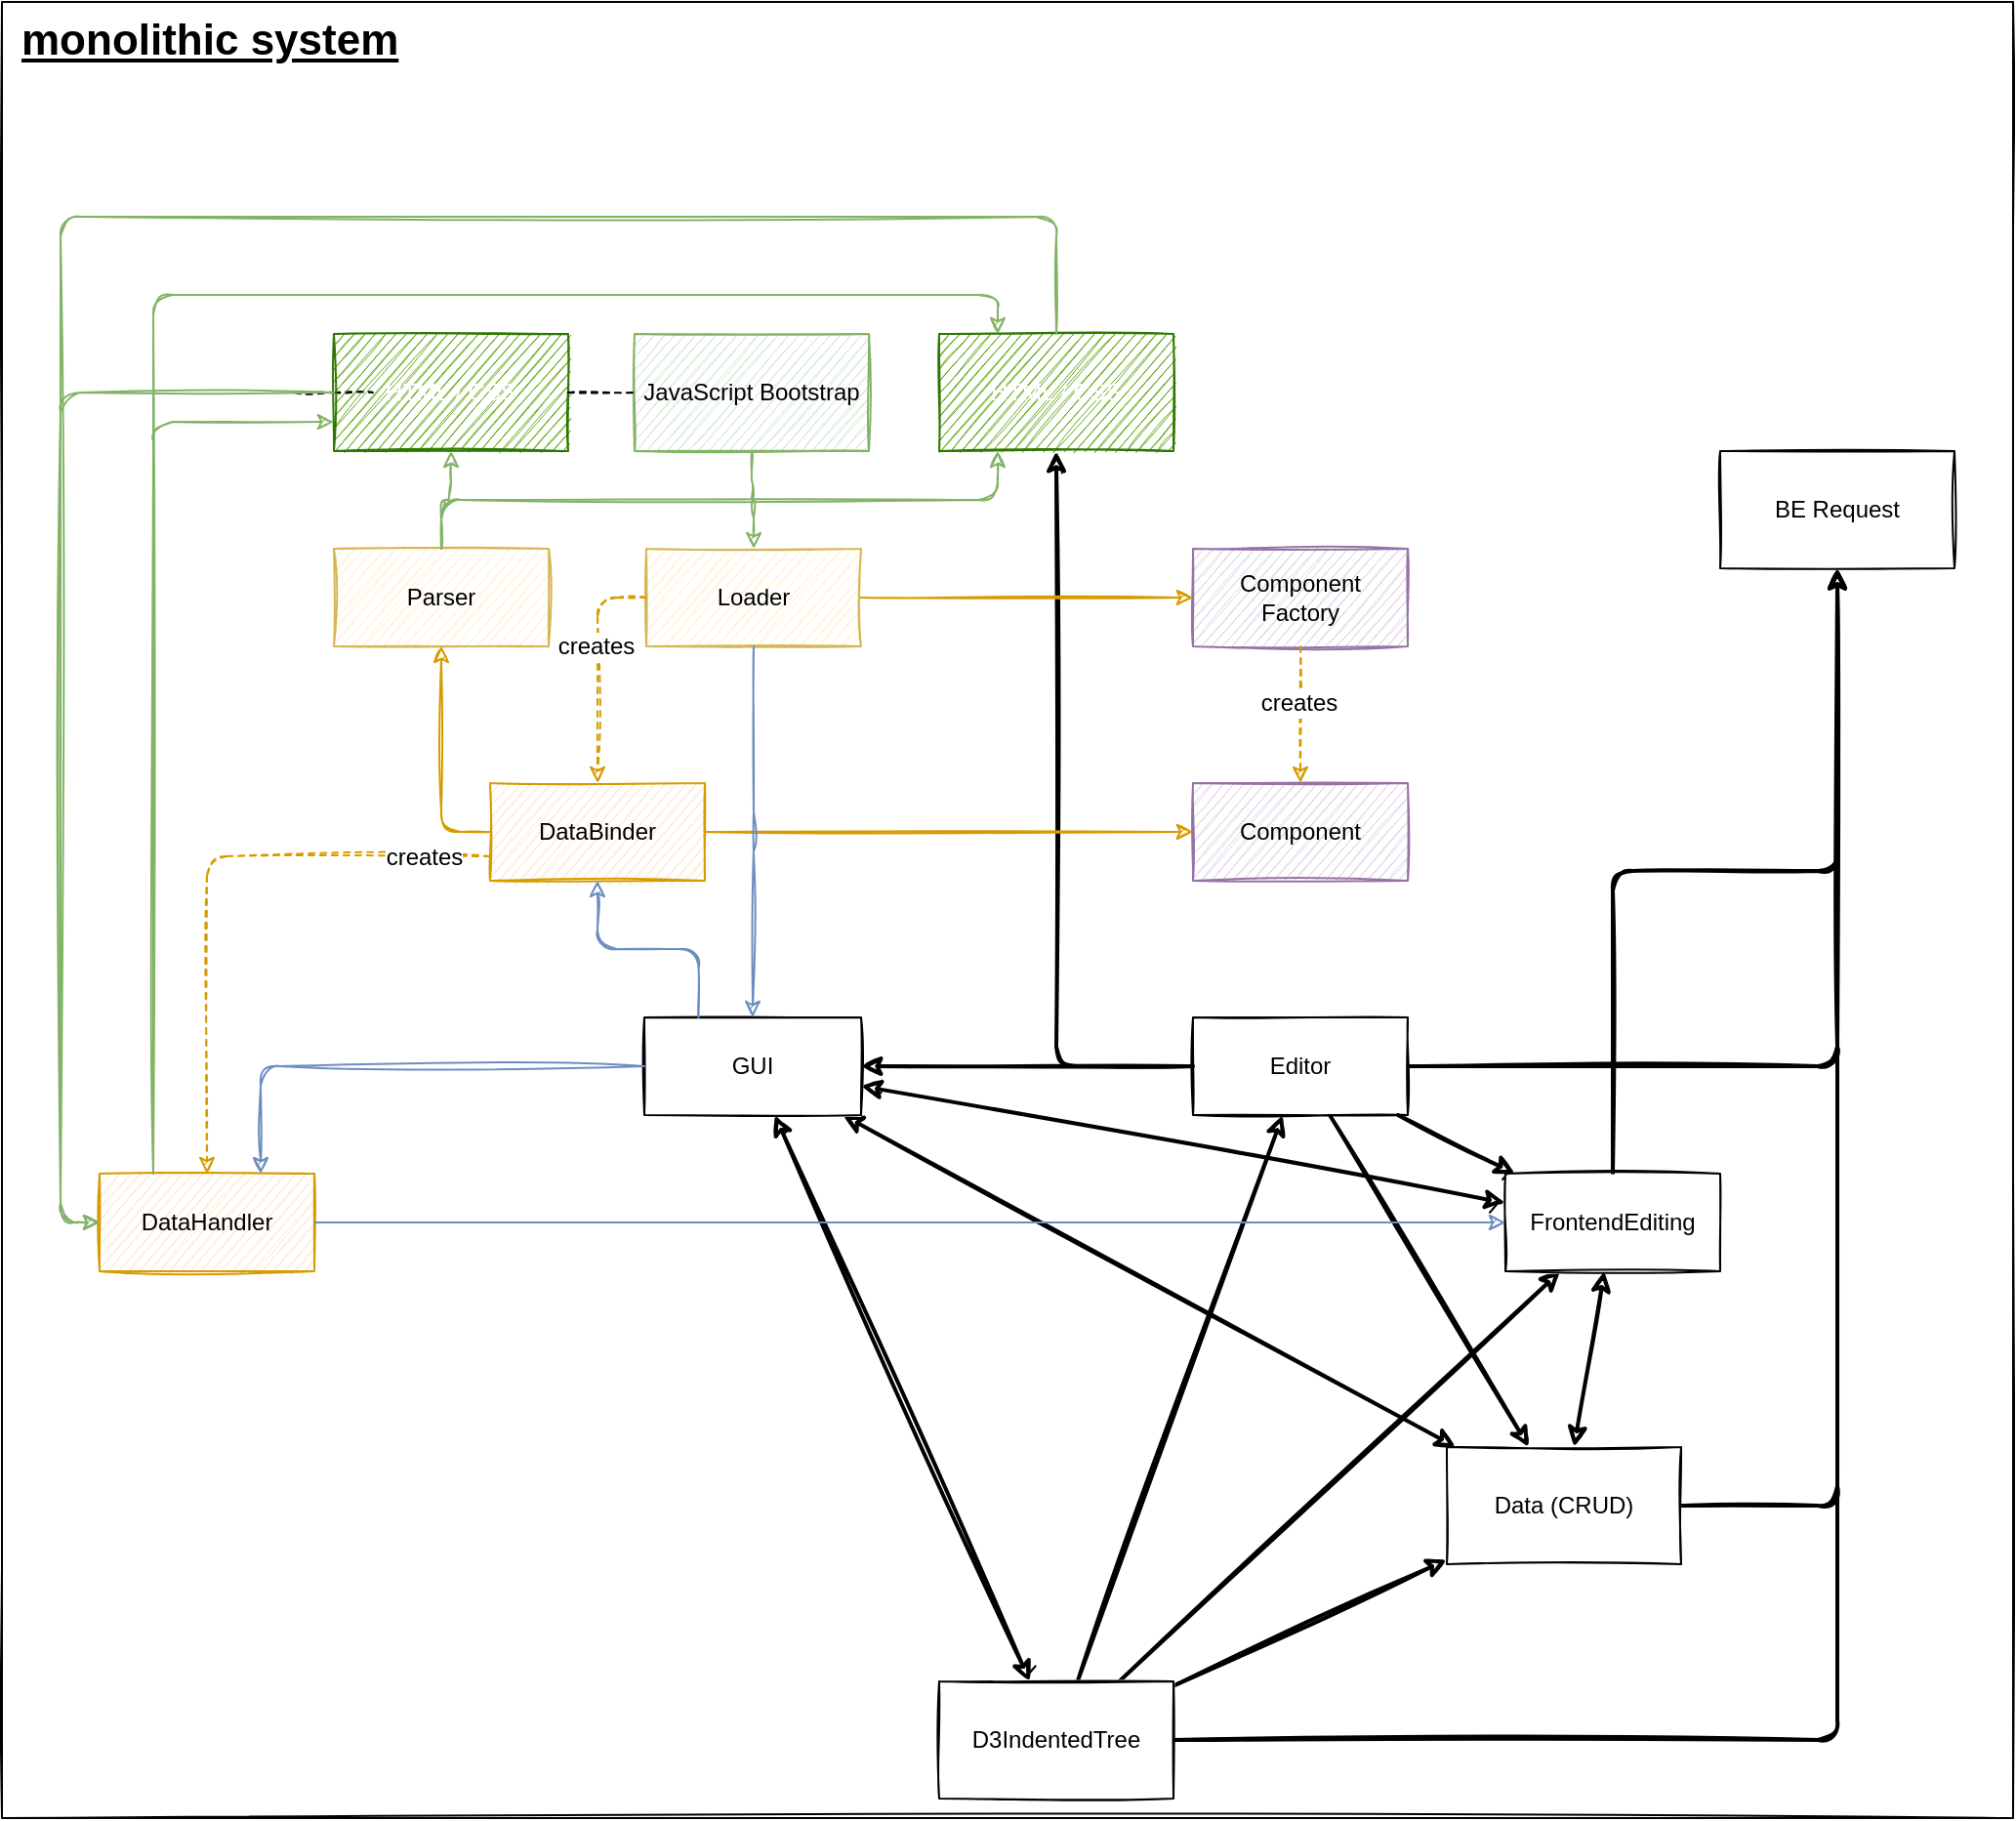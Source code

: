 <mxfile version="14.4.3" type="device"><diagram id="xh8fITyu-y1yvTVHRP7I" name="DataBinder"><mxGraphModel dx="1687" dy="1100" grid="1" gridSize="10" guides="1" tooltips="1" connect="1" arrows="1" fold="1" page="1" pageScale="1" pageWidth="827" pageHeight="1169" math="0" shadow="0"><root><mxCell id="fJcM18ZDRUr0UlB6eHiG-0"/><mxCell id="qU8_uHRucR1Mg3eOXLal-20" value="Monolithic Backend" style="locked=1;" parent="fJcM18ZDRUr0UlB6eHiG-0"/><mxCell id="qU8_uHRucR1Mg3eOXLal-21" value="BE Request" style="whiteSpace=wrap;html=1;sketch=1;" vertex="1" parent="qU8_uHRucR1Mg3eOXLal-20"><mxGeometry x="1590" y="990" width="120" height="60" as="geometry"/></mxCell><mxCell id="qU8_uHRucR1Mg3eOXLal-22" style="edgeStyle=orthogonalEdgeStyle;orthogonalLoop=1;jettySize=auto;html=1;entryX=0.5;entryY=1;entryDx=0;entryDy=0;strokeWidth=2;sketch=1;" edge="1" parent="qU8_uHRucR1Mg3eOXLal-20" source="qU8_uHRucR1Mg3eOXLal-23" target="qU8_uHRucR1Mg3eOXLal-21"><mxGeometry x="-35" y="1015" as="geometry"/></mxCell><mxCell id="qU8_uHRucR1Mg3eOXLal-23" value="Data (CRUD)" style="whiteSpace=wrap;html=1;sketch=1;" vertex="1" parent="qU8_uHRucR1Mg3eOXLal-20"><mxGeometry x="1450" y="1500" width="120" height="60" as="geometry"/></mxCell><mxCell id="qU8_uHRucR1Mg3eOXLal-24" style="orthogonalLoop=1;jettySize=auto;html=1;strokeWidth=2;fillColor=#f8cecc;startArrow=classic;startFill=1;sketch=1;" edge="1" parent="qU8_uHRucR1Mg3eOXLal-20" source="9rMrVj0VDkO1Yk50YTxO-75" target="qU8_uHRucR1Mg3eOXLal-23"><mxGeometry x="-35" y="1015" as="geometry"/></mxCell><mxCell id="qU8_uHRucR1Mg3eOXLal-26" style="edgeStyle=orthogonalEdgeStyle;orthogonalLoop=1;jettySize=auto;html=1;entryX=0.5;entryY=1;entryDx=0;entryDy=0;fillColor=#f8cecc;strokeWidth=2;sketch=1;" edge="1" parent="qU8_uHRucR1Mg3eOXLal-20" source="9rMrVj0VDkO1Yk50YTxO-76" target="qU8_uHRucR1Mg3eOXLal-21"><mxGeometry x="-35" y="1015" as="geometry"/></mxCell><mxCell id="qU8_uHRucR1Mg3eOXLal-27" style="orthogonalLoop=1;jettySize=auto;html=1;strokeWidth=2;fillColor=#f8cecc;startArrow=classic;startFill=1;sketch=1;" edge="1" parent="qU8_uHRucR1Mg3eOXLal-20" source="9rMrVj0VDkO1Yk50YTxO-76" target="9rMrVj0VDkO1Yk50YTxO-75"><mxGeometry x="-35" y="1015" as="geometry"/></mxCell><mxCell id="qU8_uHRucR1Mg3eOXLal-29" style="orthogonalLoop=1;jettySize=auto;html=1;strokeWidth=2;fillColor=#f8cecc;startArrow=classic;startFill=1;sketch=1;" edge="1" parent="qU8_uHRucR1Mg3eOXLal-20" source="qU8_uHRucR1Mg3eOXLal-23" target="9rMrVj0VDkO1Yk50YTxO-76"><mxGeometry x="-35" y="1015" as="geometry"/></mxCell><mxCell id="qU8_uHRucR1Mg3eOXLal-30" style="edgeStyle=orthogonalEdgeStyle;orthogonalLoop=1;jettySize=auto;html=1;entryX=0.5;entryY=1;entryDx=0;entryDy=0;strokeWidth=2;fillColor=#f8cecc;sketch=1;" edge="1" parent="qU8_uHRucR1Mg3eOXLal-20" source="9rMrVj0VDkO1Yk50YTxO-83" target="qU8_uHRucR1Mg3eOXLal-21"><mxGeometry x="-35" y="1015" as="geometry"/></mxCell><mxCell id="qU8_uHRucR1Mg3eOXLal-32" value="" style="endArrow=classic;html=1;strokeWidth=2;fillColor=#f8cecc;sketch=1;" edge="1" parent="qU8_uHRucR1Mg3eOXLal-20" source="9rMrVj0VDkO1Yk50YTxO-83" target="9rMrVj0VDkO1Yk50YTxO-76"><mxGeometry x="-35" y="1015" width="50" height="50" as="geometry"><mxPoint x="355" y="1545" as="sourcePoint"/><mxPoint x="405" y="1495" as="targetPoint"/></mxGeometry></mxCell><mxCell id="qU8_uHRucR1Mg3eOXLal-33" value="" style="endArrow=classic;html=1;strokeWidth=2;fillColor=#f8cecc;sketch=1;" edge="1" parent="qU8_uHRucR1Mg3eOXLal-20" source="9rMrVj0VDkO1Yk50YTxO-83" target="9rMrVj0VDkO1Yk50YTxO-75"><mxGeometry x="-35" y="1015" width="50" height="50" as="geometry"><mxPoint x="463.621" y="1335" as="sourcePoint"/><mxPoint x="606.379" y="1565" as="targetPoint"/></mxGeometry></mxCell><mxCell id="qU8_uHRucR1Mg3eOXLal-34" value="" style="endArrow=classic;html=1;strokeWidth=2;fillColor=#f8cecc;sketch=1;" edge="1" parent="qU8_uHRucR1Mg3eOXLal-20" source="9rMrVj0VDkO1Yk50YTxO-83" target="qU8_uHRucR1Mg3eOXLal-23"><mxGeometry x="-35" y="1015" width="50" height="50" as="geometry"><mxPoint x="463.621" y="1335" as="sourcePoint"/><mxPoint x="606.379" y="1565" as="targetPoint"/></mxGeometry></mxCell><mxCell id="qU8_uHRucR1Mg3eOXLal-35" style="edgeStyle=none;orthogonalLoop=1;jettySize=auto;html=1;startArrow=none;startFill=0;endArrow=classic;endFill=1;strokeColor=#000000;strokeWidth=2;fontSize=22;sketch=1;" edge="1" parent="qU8_uHRucR1Mg3eOXLal-20" source="qU8_uHRucR1Mg3eOXLal-39" target="qU8_uHRucR1Mg3eOXLal-23"><mxGeometry x="-35" y="1015" as="geometry"/></mxCell><mxCell id="qU8_uHRucR1Mg3eOXLal-36" style="edgeStyle=none;orthogonalLoop=1;jettySize=auto;html=1;startArrow=none;startFill=0;endArrow=classic;endFill=1;strokeColor=#000000;strokeWidth=2;fontSize=22;sketch=1;" edge="1" parent="qU8_uHRucR1Mg3eOXLal-20" source="qU8_uHRucR1Mg3eOXLal-39" target="9rMrVj0VDkO1Yk50YTxO-76"><mxGeometry x="-35" y="1015" as="geometry"/></mxCell><mxCell id="qU8_uHRucR1Mg3eOXLal-37" style="edgeStyle=none;orthogonalLoop=1;jettySize=auto;html=1;startArrow=none;startFill=0;endArrow=classic;endFill=1;strokeColor=#000000;strokeWidth=2;fontSize=22;sketch=1;" edge="1" parent="qU8_uHRucR1Mg3eOXLal-20" source="qU8_uHRucR1Mg3eOXLal-39" target="9rMrVj0VDkO1Yk50YTxO-83"><mxGeometry x="-35" y="1015" as="geometry"/></mxCell><mxCell id="qU8_uHRucR1Mg3eOXLal-38" style="edgeStyle=orthogonalEdgeStyle;orthogonalLoop=1;jettySize=auto;html=1;exitX=1;exitY=0.5;exitDx=0;exitDy=0;entryX=0.5;entryY=1;entryDx=0;entryDy=0;startArrow=none;startFill=0;endArrow=classic;endFill=1;strokeColor=#000000;strokeWidth=2;fontSize=22;sketch=1;" edge="1" parent="qU8_uHRucR1Mg3eOXLal-20" source="qU8_uHRucR1Mg3eOXLal-39" target="qU8_uHRucR1Mg3eOXLal-21"><mxGeometry x="-35" y="1015" as="geometry"/></mxCell><mxCell id="qU8_uHRucR1Mg3eOXLal-39" value="&lt;div&gt;D3IndentedTree&lt;/div&gt;" style="whiteSpace=wrap;html=1;sketch=1;" vertex="1" parent="qU8_uHRucR1Mg3eOXLal-20"><mxGeometry x="1190" y="1620" width="120" height="60" as="geometry"/></mxCell><mxCell id="qU8_uHRucR1Mg3eOXLal-40" style="edgeStyle=none;orthogonalLoop=1;jettySize=auto;html=1;startArrow=classic;startFill=1;endArrow=classic;endFill=1;strokeColor=#000000;strokeWidth=2;fontSize=22;sketch=1;" edge="1" parent="qU8_uHRucR1Mg3eOXLal-20" source="9rMrVj0VDkO1Yk50YTxO-75" target="qU8_uHRucR1Mg3eOXLal-39"><mxGeometry x="-35" y="1015" as="geometry"/></mxCell><mxCell id="fJcM18ZDRUr0UlB6eHiG-1" style="locked=1;" parent="fJcM18ZDRUr0UlB6eHiG-0"/><mxCell id="9rMrVj0VDkO1Yk50YTxO-74" value="monolithic system" style="whiteSpace=wrap;html=1;fontSize=22;align=left;fontStyle=5;verticalAlign=top;sketch=1;spacingLeft=8;fillColor=none;" vertex="1" parent="fJcM18ZDRUr0UlB6eHiG-1"><mxGeometry x="710" y="760" width="1030" height="930" as="geometry"/></mxCell><mxCell id="9rMrVj0VDkO1Yk50YTxO-75" value="GUI" style="whiteSpace=wrap;html=1;sketch=1;" vertex="1" parent="fJcM18ZDRUr0UlB6eHiG-1"><mxGeometry x="1039" y="1280" width="111" height="50" as="geometry"/></mxCell><mxCell id="9rMrVj0VDkO1Yk50YTxO-76" value="FrontendEditing" style="whiteSpace=wrap;html=1;sketch=1;" vertex="1" parent="fJcM18ZDRUr0UlB6eHiG-1"><mxGeometry x="1480" y="1360" width="110" height="50" as="geometry"/></mxCell><mxCell id="9rMrVj0VDkO1Yk50YTxO-80" value="JavaScript Bootstrap" style="whiteSpace=wrap;html=1;fillColor=#d5e8d4;strokeColor=#82b366;sketch=1;" vertex="1" parent="fJcM18ZDRUr0UlB6eHiG-1"><mxGeometry x="1034" y="930" width="120" height="60" as="geometry"/></mxCell><mxCell id="9rMrVj0VDkO1Yk50YTxO-83" value="Editor" style="whiteSpace=wrap;html=1;sketch=1;" vertex="1" parent="fJcM18ZDRUr0UlB6eHiG-1"><mxGeometry x="1320" y="1280" width="110" height="50" as="geometry"/></mxCell><mxCell id="9rMrVj0VDkO1Yk50YTxO-84" value="" style="endArrow=none;dashed=1;html=1;sketch=1;" edge="1" parent="fJcM18ZDRUr0UlB6eHiG-1" source="9rMrVj0VDkO1Yk50YTxO-85"><mxGeometry x="860" y="780" width="50" height="50" as="geometry"><mxPoint x="775" y="960" as="sourcePoint"/><mxPoint x="900" y="960" as="targetPoint"/></mxGeometry></mxCell><mxCell id="9rMrVj0VDkO1Yk50YTxO-85" value="HTML / CSS" style="whiteSpace=wrap;html=1;fillColor=#60a917;strokeColor=#2D7600;fontColor=#ffffff;sketch=1;" vertex="1" parent="fJcM18ZDRUr0UlB6eHiG-1"><mxGeometry x="880" y="930" width="120" height="60" as="geometry"/></mxCell><mxCell id="9rMrVj0VDkO1Yk50YTxO-86" value="" style="endArrow=none;dashed=1;html=1;exitX=1;exitY=0.5;exitDx=0;exitDy=0;sketch=1;" edge="1" parent="fJcM18ZDRUr0UlB6eHiG-1" source="9rMrVj0VDkO1Yk50YTxO-85" target="9rMrVj0VDkO1Yk50YTxO-80"><mxGeometry x="860" y="780" width="50" height="50" as="geometry"><mxPoint x="1020" y="960" as="sourcePoint"/><mxPoint x="1595" y="960" as="targetPoint"/></mxGeometry></mxCell><mxCell id="9rMrVj0VDkO1Yk50YTxO-87" value="" style="endArrow=none;dashed=1;html=1;sketch=1;" edge="1" parent="fJcM18ZDRUr0UlB6eHiG-1" target="9rMrVj0VDkO1Yk50YTxO-85"><mxGeometry x="860" y="780" width="50" height="50" as="geometry"><mxPoint x="860" y="960" as="sourcePoint"/><mxPoint x="960" y="960" as="targetPoint"/></mxGeometry></mxCell><mxCell id="9rMrVj0VDkO1Yk50YTxO-88" value="HTML / CSS" style="whiteSpace=wrap;html=1;fillColor=#60a917;strokeColor=#2D7600;fontColor=#ffffff;sketch=1;" vertex="1" parent="fJcM18ZDRUr0UlB6eHiG-1"><mxGeometry x="1190" y="930" width="120" height="60" as="geometry"/></mxCell><mxCell id="9rMrVj0VDkO1Yk50YTxO-90" style="edgeStyle=orthogonalEdgeStyle;orthogonalLoop=1;jettySize=auto;html=1;strokeWidth=2;sketch=1;entryX=0.5;entryY=1;entryDx=0;entryDy=0;" edge="1" parent="fJcM18ZDRUr0UlB6eHiG-1" source="9rMrVj0VDkO1Yk50YTxO-83" target="9rMrVj0VDkO1Yk50YTxO-88"><mxGeometry x="880" y="800" as="geometry"><mxPoint x="1185" y="1180" as="sourcePoint"/><mxPoint x="1234" y="1000" as="targetPoint"/></mxGeometry></mxCell><mxCell id="m2b-Qm9xTX5iZ14Txzbs-41" value="old Resource Bindings" style="locked=1;" visible="0" parent="fJcM18ZDRUr0UlB6eHiG-0"/><mxCell id="m2b-Qm9xTX5iZ14Txzbs-65" style="edgeStyle=orthogonalEdgeStyle;orthogonalLoop=1;jettySize=auto;html=1;strokeWidth=2;sketch=1;fontColor=#FF0000;labelBackgroundColor=none;strokeColor=#FF0000;" edge="1" parent="m2b-Qm9xTX5iZ14Txzbs-41" source="9rMrVj0VDkO1Yk50YTxO-80" target="9rMrVj0VDkO1Yk50YTxO-75"><mxGeometry x="860" y="780" as="geometry"><mxPoint x="1090" y="990" as="sourcePoint"/><mxPoint x="1089" y="1280" as="targetPoint"/></mxGeometry></mxCell><mxCell id="m2b-Qm9xTX5iZ14Txzbs-67" value="" style="endArrow=classic;html=1;strokeWidth=2;entryX=0.75;entryY=1;entryDx=0;entryDy=0;edgeStyle=orthogonalEdgeStyle;fillColor=#f8cecc;sketch=1;strokeColor=#FF0000;" edge="1" parent="m2b-Qm9xTX5iZ14Txzbs-41" source="9rMrVj0VDkO1Yk50YTxO-75" target="9rMrVj0VDkO1Yk50YTxO-85"><mxGeometry x="860" y="780" as="geometry"><mxPoint x="1029" y="1310" as="sourcePoint"/><mxPoint x="994.96" y="990" as="targetPoint"/></mxGeometry></mxCell><mxCell id="m2b-Qm9xTX5iZ14Txzbs-68" value="Init" style="edgeLabel;resizable=0;html=1;align=center;verticalAlign=middle;sketch=1;" connectable="0" vertex="1" parent="m2b-Qm9xTX5iZ14Txzbs-67"><mxGeometry relative="1" as="geometry"/></mxCell><mxCell id="m2b-Qm9xTX5iZ14Txzbs-70" value="" style="endArrow=none;dashed=1;html=1;sketch=1;" edge="1" parent="m2b-Qm9xTX5iZ14Txzbs-41"><mxGeometry x="860" y="780" width="50" height="50" as="geometry"><mxPoint x="895" y="960" as="sourcePoint"/><mxPoint x="900" y="960" as="targetPoint"/></mxGeometry></mxCell><mxCell id="m2b-Qm9xTX5iZ14Txzbs-75" style="edgeStyle=orthogonalEdgeStyle;orthogonalLoop=1;jettySize=auto;html=1;strokeWidth=2;sketch=1;strokeColor=#FF0000;exitX=0.75;exitY=0;exitDx=0;exitDy=0;" edge="1" parent="m2b-Qm9xTX5iZ14Txzbs-41" source="9rMrVj0VDkO1Yk50YTxO-75" target="9rMrVj0VDkO1Yk50YTxO-88"><mxGeometry x="870" y="790" as="geometry"><mxPoint x="1119" y="1280" as="sourcePoint"/><mxPoint x="1224" y="990" as="targetPoint"/></mxGeometry></mxCell><mxCell id="m2b-Qm9xTX5iZ14Txzbs-77" style="edgeStyle=orthogonalEdgeStyle;orthogonalLoop=1;jettySize=auto;html=1;exitX=0.5;exitY=0;exitDx=0;exitDy=0;strokeWidth=2;sketch=1;strokeColor=#FF0000;" edge="1" parent="m2b-Qm9xTX5iZ14Txzbs-41" source="9rMrVj0VDkO1Yk50YTxO-76" target="9rMrVj0VDkO1Yk50YTxO-88"><mxGeometry x="890" y="810" as="geometry"><mxPoint x="1510" y="1360" as="sourcePoint"/><mxPoint x="1224" y="990" as="targetPoint"/></mxGeometry></mxCell><mxCell id="qU8_uHRucR1Mg3eOXLal-45" value="Event" style="endArrow=classic;html=1;strokeWidth=2;entryX=0;entryY=0.5;entryDx=0;entryDy=0;edgeStyle=orthogonalEdgeStyle;fillColor=#f8cecc;sketch=1;strokeColor=#FF0000;exitX=0.5;exitY=1;exitDx=0;exitDy=0;" edge="1" parent="m2b-Qm9xTX5iZ14Txzbs-41" source="9rMrVj0VDkO1Yk50YTxO-85" target="9rMrVj0VDkO1Yk50YTxO-76"><mxGeometry as="geometry"><mxPoint x="980" y="1000" as="sourcePoint"/><mxPoint x="1049" y="1315" as="targetPoint"/><mxPoint x="-270" y="-167" as="offset"/></mxGeometry></mxCell><mxCell id="qU8_uHRucR1Mg3eOXLal-47" value="DataBinder Classes" style="" parent="fJcM18ZDRUr0UlB6eHiG-0"/><mxCell id="qU8_uHRucR1Mg3eOXLal-77" value="DataBinder" style="whiteSpace=wrap;html=1;fontSize=12;align=center;fillColor=#ffe6cc;strokeColor=#d79b00;sketch=1;" vertex="1" parent="qU8_uHRucR1Mg3eOXLal-47"><mxGeometry x="960" y="1160" width="110" height="50" as="geometry"/></mxCell><mxCell id="qU8_uHRucR1Mg3eOXLal-78" value="Loader" style="whiteSpace=wrap;html=1;fontSize=12;align=center;fillColor=#fff2cc;strokeColor=#d6b656;sketch=1;" vertex="1" parent="qU8_uHRucR1Mg3eOXLal-47"><mxGeometry x="1040" y="1040" width="110" height="50" as="geometry"/></mxCell><mxCell id="qU8_uHRucR1Mg3eOXLal-81" value="Parser" style="whiteSpace=wrap;html=1;fontSize=12;align=center;fillColor=#fff2cc;strokeColor=#d6b656;sketch=1;" vertex="1" parent="qU8_uHRucR1Mg3eOXLal-47"><mxGeometry x="880" y="1040" width="110" height="50" as="geometry"/></mxCell><mxCell id="qU8_uHRucR1Mg3eOXLal-82" value="DataHandler" style="whiteSpace=wrap;html=1;fontSize=12;align=center;fillColor=#ffe6cc;strokeColor=#d79b00;sketch=1;" vertex="1" parent="qU8_uHRucR1Mg3eOXLal-47"><mxGeometry x="760" y="1360" width="110" height="50" as="geometry"/></mxCell><mxCell id="qU8_uHRucR1Mg3eOXLal-83" value="&lt;div&gt;Component&lt;/div&gt;Factory" style="whiteSpace=wrap;html=1;fontSize=12;align=center;fillColor=#e1d5e7;strokeColor=#9673a6;sketch=1;" vertex="1" parent="qU8_uHRucR1Mg3eOXLal-47"><mxGeometry x="1320" y="1040" width="110" height="50" as="geometry"/></mxCell><mxCell id="qU8_uHRucR1Mg3eOXLal-84" value="&lt;div&gt;Component&lt;/div&gt;" style="whiteSpace=wrap;html=1;fontSize=12;align=center;fillColor=#e1d5e7;strokeColor=#9673a6;sketch=1;" vertex="1" parent="qU8_uHRucR1Mg3eOXLal-47"><mxGeometry x="1320" y="1160" width="110" height="50" as="geometry"/></mxCell><mxCell id="9qfrYCmLB7mC7Ydb6BqR-16" value="DataBinder intern" style="locked=1;" parent="fJcM18ZDRUr0UlB6eHiG-0"/><mxCell id="9qfrYCmLB7mC7Ydb6BqR-53" value="creates" style="edgeStyle=orthogonalEdgeStyle;orthogonalLoop=1;jettySize=auto;html=1;strokeWidth=1;fontSize=12;dashed=1;exitX=0;exitY=0.5;exitDx=0;exitDy=0;sketch=1;fillColor=#ffe6cc;strokeColor=#d79b00;" edge="1" parent="9qfrYCmLB7mC7Ydb6BqR-16" target="qU8_uHRucR1Mg3eOXLal-77" source="qU8_uHRucR1Mg3eOXLal-78"><mxGeometry x="-0.166" relative="1" as="geometry"><mxPoint x="1080" y="1065" as="sourcePoint"/><Array as="points"/><mxPoint x="-1" as="offset"/><mxPoint x="1035.0" y="1119" as="targetPoint"/></mxGeometry></mxCell><mxCell id="9qfrYCmLB7mC7Ydb6BqR-56" value="" style="edgeStyle=orthogonalEdgeStyle;orthogonalLoop=1;jettySize=auto;html=1;startArrow=none;startFill=0;endArrow=classic;endFill=1;strokeColor=#d79b00;strokeWidth=1;fontSize=22;sketch=1;fillColor=#ffe6cc;exitX=0;exitY=0.5;exitDx=0;exitDy=0;" edge="1" parent="9qfrYCmLB7mC7Ydb6BqR-16" source="qU8_uHRucR1Mg3eOXLal-77" target="qU8_uHRucR1Mg3eOXLal-81"><mxGeometry relative="1" as="geometry"><mxPoint x="980" y="1144" as="sourcePoint"/><mxPoint x="945" y="1090" as="targetPoint"/></mxGeometry></mxCell><mxCell id="9qfrYCmLB7mC7Ydb6BqR-58" value="creates" style="edgeStyle=orthogonalEdgeStyle;orthogonalLoop=1;jettySize=auto;html=1;strokeWidth=1;fontSize=12;dashed=1;sketch=1;fillColor=#ffe6cc;strokeColor=#d79b00;entryX=0.5;entryY=0;entryDx=0;entryDy=0;exitX=0;exitY=0.75;exitDx=0;exitDy=0;" edge="1" parent="9qfrYCmLB7mC7Ydb6BqR-16" source="qU8_uHRucR1Mg3eOXLal-77" target="qU8_uHRucR1Mg3eOXLal-82"><mxGeometry x="-0.778" relative="1" as="geometry"><mxPoint as="offset"/><mxPoint x="980" y="1144" as="sourcePoint"/><mxPoint x="825" y="1310" as="targetPoint"/></mxGeometry></mxCell><mxCell id="9qfrYCmLB7mC7Ydb6BqR-61" value="" style="edgeStyle=orthogonalEdgeStyle;orthogonalLoop=1;jettySize=auto;html=1;strokeWidth=1;fontSize=12;sketch=1;fillColor=#ffe6cc;strokeColor=#d79b00;" edge="1" parent="9qfrYCmLB7mC7Ydb6BqR-16" target="qU8_uHRucR1Mg3eOXLal-83" source="qU8_uHRucR1Mg3eOXLal-78"><mxGeometry x="-0.13" relative="1" as="geometry"><mxPoint as="offset"/><mxPoint x="1190" y="1065" as="sourcePoint"/><mxPoint x="1300" y="1065" as="targetPoint"/></mxGeometry></mxCell><mxCell id="9qfrYCmLB7mC7Ydb6BqR-70" value="creates" style="edgeStyle=orthogonalEdgeStyle;orthogonalLoop=1;jettySize=auto;html=1;strokeWidth=1;fontSize=12;dashed=1;sketch=1;fillColor=#ffe6cc;strokeColor=#d79b00;" edge="1" parent="9qfrYCmLB7mC7Ydb6BqR-16" source="qU8_uHRucR1Mg3eOXLal-83" target="qU8_uHRucR1Mg3eOXLal-84"><mxGeometry x="-0.166" relative="1" as="geometry"><mxPoint x="1355" y="1090" as="sourcePoint"/><Array as="points"/><mxPoint x="-1" as="offset"/><mxPoint x="1355" y="1150" as="targetPoint"/></mxGeometry></mxCell><mxCell id="9qfrYCmLB7mC7Ydb6BqR-73" value="" style="edgeStyle=orthogonalEdgeStyle;orthogonalLoop=1;jettySize=auto;html=1;strokeWidth=1;fontSize=12;sketch=1;fillColor=#ffe6cc;strokeColor=#d79b00;" edge="1" parent="9qfrYCmLB7mC7Ydb6BqR-16" source="qU8_uHRucR1Mg3eOXLal-77" target="qU8_uHRucR1Mg3eOXLal-84"><mxGeometry x="-0.918" y="13" relative="1" as="geometry"><mxPoint as="offset"/><mxPoint x="1300" y="1175" as="targetPoint"/><mxPoint x="1090.0" y="1156.5" as="sourcePoint"/></mxGeometry></mxCell><mxCell id="m2b-Qm9xTX5iZ14Txzbs-16" value="DataBinder Resource" style="locked=1;" parent="fJcM18ZDRUr0UlB6eHiG-0"/><mxCell id="m2b-Qm9xTX5iZ14Txzbs-21" value="" style="edgeStyle=orthogonalEdgeStyle;orthogonalLoop=1;jettySize=auto;html=1;strokeWidth=1;fontSize=12;sketch=1;exitX=0.5;exitY=1;exitDx=0;exitDy=0;fillColor=#d5e8d4;strokeColor=#82b366;" edge="1" parent="m2b-Qm9xTX5iZ14Txzbs-16" source="9rMrVj0VDkO1Yk50YTxO-80" target="qU8_uHRucR1Mg3eOXLal-78"><mxGeometry relative="1" as="geometry"><mxPoint x="730" y="1200" as="sourcePoint"/><mxPoint x="1135" y="1040" as="targetPoint"/></mxGeometry></mxCell><mxCell id="m2b-Qm9xTX5iZ14Txzbs-27" style="edgeStyle=orthogonalEdgeStyle;orthogonalLoop=1;jettySize=auto;html=1;strokeWidth=1;fontSize=12;sketch=1;entryX=0;entryY=0.75;entryDx=0;entryDy=0;fillColor=#d5e8d4;strokeColor=#82b366;exitX=0.25;exitY=0;exitDx=0;exitDy=0;" edge="1" parent="m2b-Qm9xTX5iZ14Txzbs-16" source="qU8_uHRucR1Mg3eOXLal-82" target="9rMrVj0VDkO1Yk50YTxO-85"><mxGeometry relative="1" as="geometry"><mxPoint x="797.5" y="1310" as="sourcePoint"/><mxPoint x="890" y="1332.5" as="targetPoint"/></mxGeometry></mxCell><mxCell id="m2b-Qm9xTX5iZ14Txzbs-28" style="edgeStyle=orthogonalEdgeStyle;orthogonalLoop=1;jettySize=auto;html=1;strokeWidth=1;fontSize=12;exitX=0;exitY=0.5;exitDx=0;exitDy=0;sketch=1;fillColor=#d5e8d4;strokeColor=#82b366;entryX=0;entryY=0.5;entryDx=0;entryDy=0;" edge="1" parent="m2b-Qm9xTX5iZ14Txzbs-16" source="9rMrVj0VDkO1Yk50YTxO-85" target="qU8_uHRucR1Mg3eOXLal-82"><mxGeometry relative="1" as="geometry"><mxPoint x="807.5" y="1320" as="sourcePoint"/><mxPoint x="770" y="1335" as="targetPoint"/></mxGeometry></mxCell><mxCell id="qU8_uHRucR1Mg3eOXLal-41" style="edgeStyle=orthogonalEdgeStyle;orthogonalLoop=1;jettySize=auto;html=1;strokeWidth=1;fontSize=12;sketch=1;entryX=0.5;entryY=1;entryDx=0;entryDy=0;fillColor=#d5e8d4;strokeColor=#82b366;exitX=0.5;exitY=0;exitDx=0;exitDy=0;" edge="1" parent="m2b-Qm9xTX5iZ14Txzbs-16" source="qU8_uHRucR1Mg3eOXLal-81" target="9rMrVj0VDkO1Yk50YTxO-85"><mxGeometry relative="1" as="geometry"><mxPoint x="825" y="1370" as="sourcePoint"/><mxPoint x="890" y="985" as="targetPoint"/></mxGeometry></mxCell><mxCell id="qU8_uHRucR1Mg3eOXLal-42" style="edgeStyle=orthogonalEdgeStyle;orthogonalLoop=1;jettySize=auto;html=1;strokeWidth=1;fontSize=12;sketch=1;entryX=0.25;entryY=1;entryDx=0;entryDy=0;fillColor=#d5e8d4;strokeColor=#82b366;exitX=0.5;exitY=0;exitDx=0;exitDy=0;" edge="1" parent="m2b-Qm9xTX5iZ14Txzbs-16" source="qU8_uHRucR1Mg3eOXLal-81" target="9rMrVj0VDkO1Yk50YTxO-88"><mxGeometry relative="1" as="geometry"><mxPoint x="945" y="1050" as="sourcePoint"/><mxPoint x="950" y="1000" as="targetPoint"/></mxGeometry></mxCell><mxCell id="qU8_uHRucR1Mg3eOXLal-43" style="edgeStyle=orthogonalEdgeStyle;orthogonalLoop=1;jettySize=auto;html=1;strokeWidth=1;fontSize=12;exitX=0.5;exitY=0;exitDx=0;exitDy=0;sketch=1;fillColor=#d5e8d4;strokeColor=#82b366;" edge="1" parent="m2b-Qm9xTX5iZ14Txzbs-16" source="9rMrVj0VDkO1Yk50YTxO-88" target="qU8_uHRucR1Mg3eOXLal-82"><mxGeometry relative="1" as="geometry"><mxPoint x="890" y="970" as="sourcePoint"/><mxPoint x="797.5" y="1370" as="targetPoint"/><Array as="points"><mxPoint x="1250" y="870"/><mxPoint x="740" y="870"/><mxPoint x="740" y="1385"/></Array></mxGeometry></mxCell><mxCell id="qU8_uHRucR1Mg3eOXLal-44" style="edgeStyle=orthogonalEdgeStyle;orthogonalLoop=1;jettySize=auto;html=1;strokeWidth=1;fontSize=12;sketch=1;entryX=0.25;entryY=0;entryDx=0;entryDy=0;fillColor=#d5e8d4;strokeColor=#82b366;exitX=0.25;exitY=0;exitDx=0;exitDy=0;" edge="1" parent="m2b-Qm9xTX5iZ14Txzbs-16" source="qU8_uHRucR1Mg3eOXLal-82" target="9rMrVj0VDkO1Yk50YTxO-88"><mxGeometry relative="1" as="geometry"><mxPoint x="797.5" y="1370" as="sourcePoint"/><mxPoint x="890" y="985" as="targetPoint"/></mxGeometry></mxCell><mxCell id="m2b-Qm9xTX5iZ14Txzbs-30" value="DataBinder module" style="locked=1;" parent="fJcM18ZDRUr0UlB6eHiG-0"/><mxCell id="m2b-Qm9xTX5iZ14Txzbs-31" value="" style="edgeStyle=orthogonalEdgeStyle;orthogonalLoop=1;jettySize=auto;html=1;strokeWidth=1;fontSize=12;sketch=1;fillColor=#dae8fc;strokeColor=#6c8ebf;entryX=0.5;entryY=0;entryDx=0;entryDy=0;" edge="1" parent="m2b-Qm9xTX5iZ14Txzbs-30" source="qU8_uHRucR1Mg3eOXLal-78" target="9rMrVj0VDkO1Yk50YTxO-75"><mxGeometry x="-0.918" y="13" relative="1" as="geometry"><mxPoint as="offset"/><mxPoint x="1245" y="1745" as="targetPoint"/><mxPoint x="1190" y="1077.5" as="sourcePoint"/></mxGeometry></mxCell><mxCell id="m2b-Qm9xTX5iZ14Txzbs-34" value="" style="edgeStyle=orthogonalEdgeStyle;orthogonalLoop=1;jettySize=auto;html=1;strokeWidth=1;fontSize=12;sketch=1;fillColor=#dae8fc;strokeColor=#6c8ebf;exitX=0.25;exitY=0;exitDx=0;exitDy=0;" edge="1" parent="m2b-Qm9xTX5iZ14Txzbs-30" source="9rMrVj0VDkO1Yk50YTxO-75" target="qU8_uHRucR1Mg3eOXLal-77"><mxGeometry x="-0.385" y="15" relative="1" as="geometry"><mxPoint as="offset"/><mxPoint x="1035.0" y="1169" as="targetPoint"/><mxPoint x="1190" y="1770" as="sourcePoint"/></mxGeometry></mxCell><mxCell id="m2b-Qm9xTX5iZ14Txzbs-35" style="edgeStyle=orthogonalEdgeStyle;orthogonalLoop=1;jettySize=auto;html=1;strokeWidth=1;fontSize=12;entryX=0.75;entryY=0;entryDx=0;entryDy=0;sketch=1;fillColor=#dae8fc;strokeColor=#6c8ebf;" edge="1" parent="m2b-Qm9xTX5iZ14Txzbs-30" source="9rMrVj0VDkO1Yk50YTxO-75" target="qU8_uHRucR1Mg3eOXLal-82"><mxGeometry relative="1" as="geometry"><mxPoint x="1190" y="1770" as="sourcePoint"/><mxPoint x="880" y="1322.5" as="targetPoint"/></mxGeometry></mxCell><mxCell id="m2b-Qm9xTX5iZ14Txzbs-40" style="edgeStyle=orthogonalEdgeStyle;orthogonalLoop=1;jettySize=auto;html=1;strokeWidth=1;fontSize=12;exitX=1;exitY=0.5;exitDx=0;exitDy=0;sketch=1;entryX=0;entryY=0.5;entryDx=0;entryDy=0;fillColor=#dae8fc;strokeColor=#6c8ebf;" edge="1" parent="m2b-Qm9xTX5iZ14Txzbs-30" source="qU8_uHRucR1Mg3eOXLal-82" target="9rMrVj0VDkO1Yk50YTxO-76"><mxGeometry relative="1" as="geometry"><mxPoint x="880" y="1347.5" as="sourcePoint"/><mxPoint x="780" y="1345" as="targetPoint"/></mxGeometry></mxCell></root></mxGraphModel></diagram></mxfile>